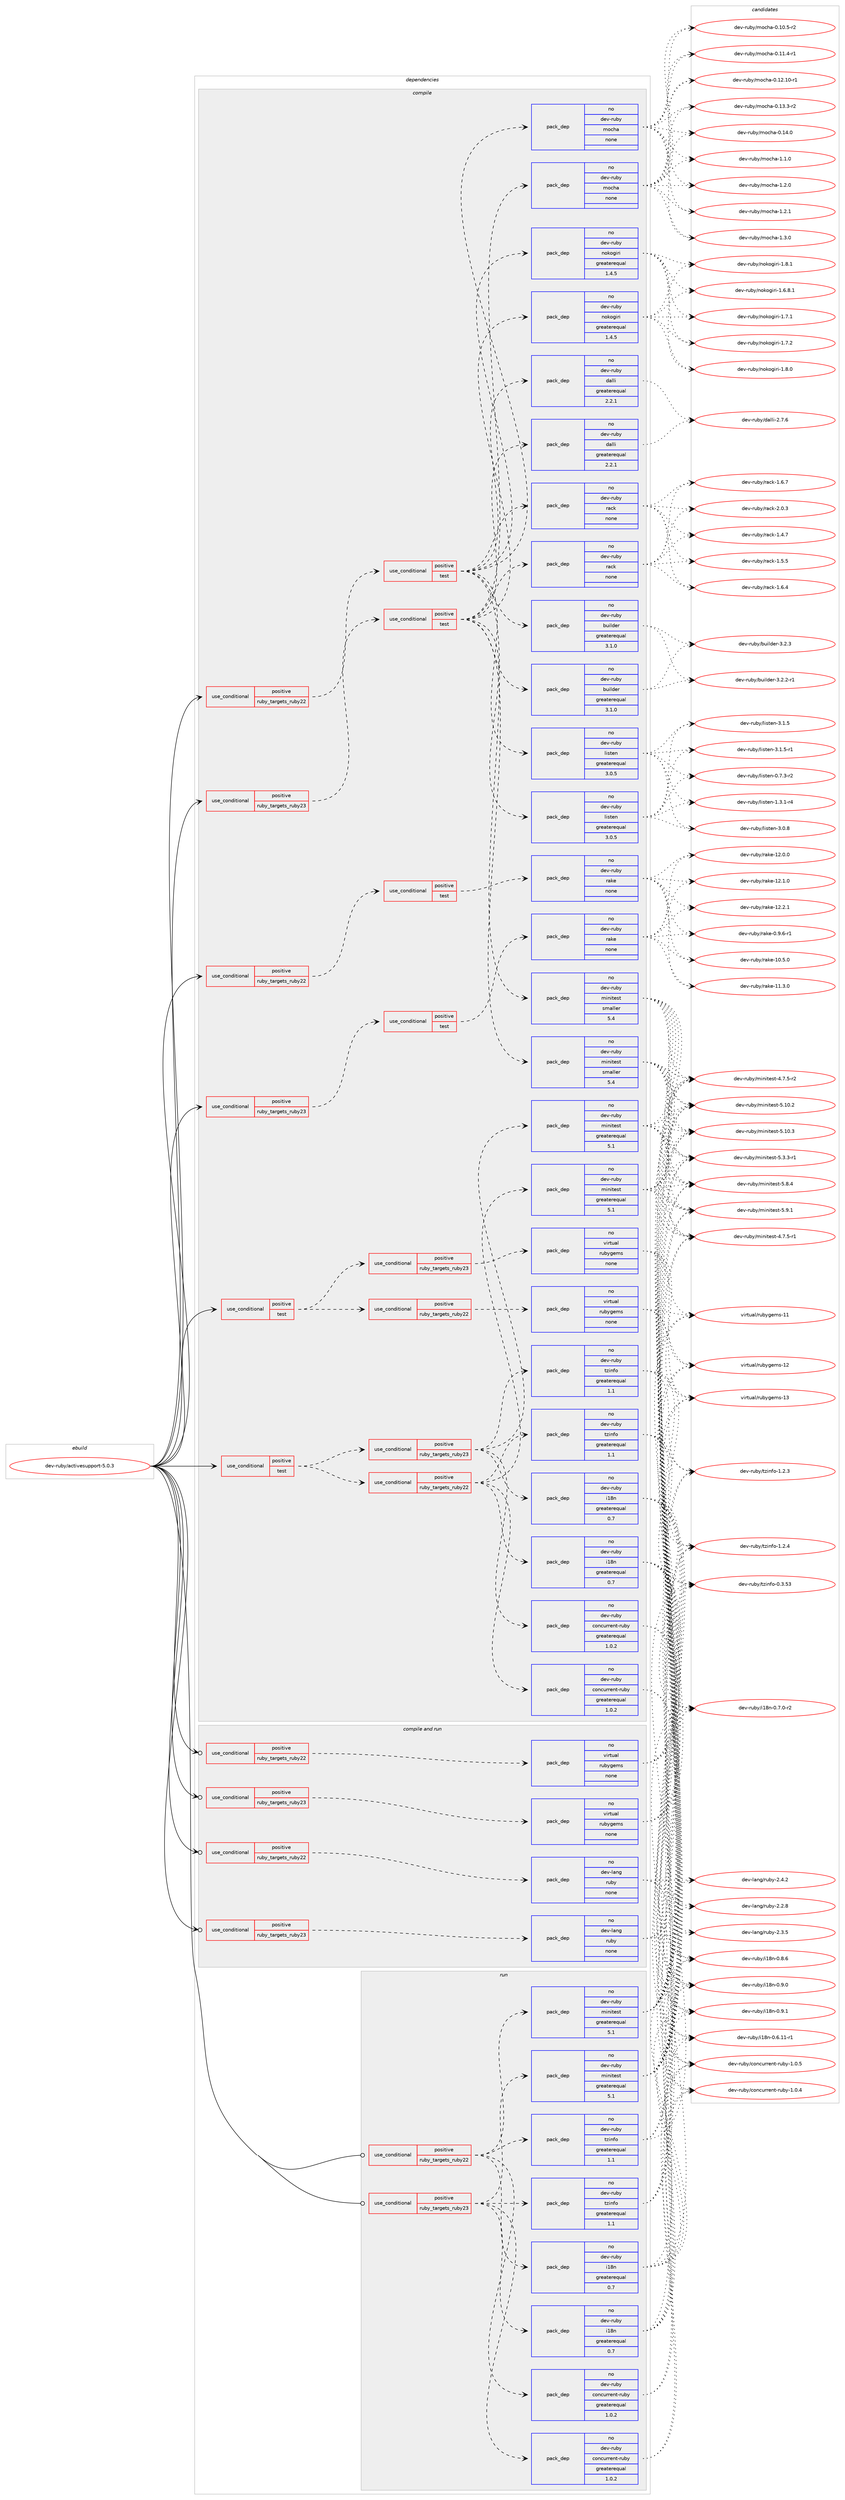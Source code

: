 digraph prolog {

# *************
# Graph options
# *************

newrank=true;
concentrate=true;
compound=true;
graph [rankdir=LR,fontname=Helvetica,fontsize=10,ranksep=1.5];#, ranksep=2.5, nodesep=0.2];
edge  [arrowhead=vee];
node  [fontname=Helvetica,fontsize=10];

# **********
# The ebuild
# **********

subgraph cluster_leftcol {
color=gray;
rank=same;
label=<<i>ebuild</i>>;
id [label="dev-ruby/activesupport-5.0.3", color=red, width=4, href="../dev-ruby/activesupport-5.0.3.svg"];
}

# ****************
# The dependencies
# ****************

subgraph cluster_midcol {
color=gray;
label=<<i>dependencies</i>>;
subgraph cluster_compile {
fillcolor="#eeeeee";
style=filled;
label=<<i>compile</i>>;
subgraph cond50658 {
dependency226145 [label=<<TABLE BORDER="0" CELLBORDER="1" CELLSPACING="0" CELLPADDING="4"><TR><TD ROWSPAN="3" CELLPADDING="10">use_conditional</TD></TR><TR><TD>positive</TD></TR><TR><TD>ruby_targets_ruby22</TD></TR></TABLE>>, shape=none, color=red];
subgraph cond50659 {
dependency226146 [label=<<TABLE BORDER="0" CELLBORDER="1" CELLSPACING="0" CELLPADDING="4"><TR><TD ROWSPAN="3" CELLPADDING="10">use_conditional</TD></TR><TR><TD>positive</TD></TR><TR><TD>test</TD></TR></TABLE>>, shape=none, color=red];
subgraph pack171429 {
dependency226147 [label=<<TABLE BORDER="0" CELLBORDER="1" CELLSPACING="0" CELLPADDING="4" WIDTH="220"><TR><TD ROWSPAN="6" CELLPADDING="30">pack_dep</TD></TR><TR><TD WIDTH="110">no</TD></TR><TR><TD>dev-ruby</TD></TR><TR><TD>dalli</TD></TR><TR><TD>greaterequal</TD></TR><TR><TD>2.2.1</TD></TR></TABLE>>, shape=none, color=blue];
}
dependency226146:e -> dependency226147:w [weight=20,style="dashed",arrowhead="vee"];
subgraph pack171430 {
dependency226148 [label=<<TABLE BORDER="0" CELLBORDER="1" CELLSPACING="0" CELLPADDING="4" WIDTH="220"><TR><TD ROWSPAN="6" CELLPADDING="30">pack_dep</TD></TR><TR><TD WIDTH="110">no</TD></TR><TR><TD>dev-ruby</TD></TR><TR><TD>nokogiri</TD></TR><TR><TD>greaterequal</TD></TR><TR><TD>1.4.5</TD></TR></TABLE>>, shape=none, color=blue];
}
dependency226146:e -> dependency226148:w [weight=20,style="dashed",arrowhead="vee"];
subgraph pack171431 {
dependency226149 [label=<<TABLE BORDER="0" CELLBORDER="1" CELLSPACING="0" CELLPADDING="4" WIDTH="220"><TR><TD ROWSPAN="6" CELLPADDING="30">pack_dep</TD></TR><TR><TD WIDTH="110">no</TD></TR><TR><TD>dev-ruby</TD></TR><TR><TD>builder</TD></TR><TR><TD>greaterequal</TD></TR><TR><TD>3.1.0</TD></TR></TABLE>>, shape=none, color=blue];
}
dependency226146:e -> dependency226149:w [weight=20,style="dashed",arrowhead="vee"];
subgraph pack171432 {
dependency226150 [label=<<TABLE BORDER="0" CELLBORDER="1" CELLSPACING="0" CELLPADDING="4" WIDTH="220"><TR><TD ROWSPAN="6" CELLPADDING="30">pack_dep</TD></TR><TR><TD WIDTH="110">no</TD></TR><TR><TD>dev-ruby</TD></TR><TR><TD>listen</TD></TR><TR><TD>greaterequal</TD></TR><TR><TD>3.0.5</TD></TR></TABLE>>, shape=none, color=blue];
}
dependency226146:e -> dependency226150:w [weight=20,style="dashed",arrowhead="vee"];
subgraph pack171433 {
dependency226151 [label=<<TABLE BORDER="0" CELLBORDER="1" CELLSPACING="0" CELLPADDING="4" WIDTH="220"><TR><TD ROWSPAN="6" CELLPADDING="30">pack_dep</TD></TR><TR><TD WIDTH="110">no</TD></TR><TR><TD>dev-ruby</TD></TR><TR><TD>rack</TD></TR><TR><TD>none</TD></TR><TR><TD></TD></TR></TABLE>>, shape=none, color=blue];
}
dependency226146:e -> dependency226151:w [weight=20,style="dashed",arrowhead="vee"];
subgraph pack171434 {
dependency226152 [label=<<TABLE BORDER="0" CELLBORDER="1" CELLSPACING="0" CELLPADDING="4" WIDTH="220"><TR><TD ROWSPAN="6" CELLPADDING="30">pack_dep</TD></TR><TR><TD WIDTH="110">no</TD></TR><TR><TD>dev-ruby</TD></TR><TR><TD>mocha</TD></TR><TR><TD>none</TD></TR><TR><TD></TD></TR></TABLE>>, shape=none, color=blue];
}
dependency226146:e -> dependency226152:w [weight=20,style="dashed",arrowhead="vee"];
subgraph pack171435 {
dependency226153 [label=<<TABLE BORDER="0" CELLBORDER="1" CELLSPACING="0" CELLPADDING="4" WIDTH="220"><TR><TD ROWSPAN="6" CELLPADDING="30">pack_dep</TD></TR><TR><TD WIDTH="110">no</TD></TR><TR><TD>dev-ruby</TD></TR><TR><TD>minitest</TD></TR><TR><TD>smaller</TD></TR><TR><TD>5.4</TD></TR></TABLE>>, shape=none, color=blue];
}
dependency226146:e -> dependency226153:w [weight=20,style="dashed",arrowhead="vee"];
}
dependency226145:e -> dependency226146:w [weight=20,style="dashed",arrowhead="vee"];
}
id:e -> dependency226145:w [weight=20,style="solid",arrowhead="vee"];
subgraph cond50660 {
dependency226154 [label=<<TABLE BORDER="0" CELLBORDER="1" CELLSPACING="0" CELLPADDING="4"><TR><TD ROWSPAN="3" CELLPADDING="10">use_conditional</TD></TR><TR><TD>positive</TD></TR><TR><TD>ruby_targets_ruby22</TD></TR></TABLE>>, shape=none, color=red];
subgraph cond50661 {
dependency226155 [label=<<TABLE BORDER="0" CELLBORDER="1" CELLSPACING="0" CELLPADDING="4"><TR><TD ROWSPAN="3" CELLPADDING="10">use_conditional</TD></TR><TR><TD>positive</TD></TR><TR><TD>test</TD></TR></TABLE>>, shape=none, color=red];
subgraph pack171436 {
dependency226156 [label=<<TABLE BORDER="0" CELLBORDER="1" CELLSPACING="0" CELLPADDING="4" WIDTH="220"><TR><TD ROWSPAN="6" CELLPADDING="30">pack_dep</TD></TR><TR><TD WIDTH="110">no</TD></TR><TR><TD>dev-ruby</TD></TR><TR><TD>rake</TD></TR><TR><TD>none</TD></TR><TR><TD></TD></TR></TABLE>>, shape=none, color=blue];
}
dependency226155:e -> dependency226156:w [weight=20,style="dashed",arrowhead="vee"];
}
dependency226154:e -> dependency226155:w [weight=20,style="dashed",arrowhead="vee"];
}
id:e -> dependency226154:w [weight=20,style="solid",arrowhead="vee"];
subgraph cond50662 {
dependency226157 [label=<<TABLE BORDER="0" CELLBORDER="1" CELLSPACING="0" CELLPADDING="4"><TR><TD ROWSPAN="3" CELLPADDING="10">use_conditional</TD></TR><TR><TD>positive</TD></TR><TR><TD>ruby_targets_ruby23</TD></TR></TABLE>>, shape=none, color=red];
subgraph cond50663 {
dependency226158 [label=<<TABLE BORDER="0" CELLBORDER="1" CELLSPACING="0" CELLPADDING="4"><TR><TD ROWSPAN="3" CELLPADDING="10">use_conditional</TD></TR><TR><TD>positive</TD></TR><TR><TD>test</TD></TR></TABLE>>, shape=none, color=red];
subgraph pack171437 {
dependency226159 [label=<<TABLE BORDER="0" CELLBORDER="1" CELLSPACING="0" CELLPADDING="4" WIDTH="220"><TR><TD ROWSPAN="6" CELLPADDING="30">pack_dep</TD></TR><TR><TD WIDTH="110">no</TD></TR><TR><TD>dev-ruby</TD></TR><TR><TD>dalli</TD></TR><TR><TD>greaterequal</TD></TR><TR><TD>2.2.1</TD></TR></TABLE>>, shape=none, color=blue];
}
dependency226158:e -> dependency226159:w [weight=20,style="dashed",arrowhead="vee"];
subgraph pack171438 {
dependency226160 [label=<<TABLE BORDER="0" CELLBORDER="1" CELLSPACING="0" CELLPADDING="4" WIDTH="220"><TR><TD ROWSPAN="6" CELLPADDING="30">pack_dep</TD></TR><TR><TD WIDTH="110">no</TD></TR><TR><TD>dev-ruby</TD></TR><TR><TD>nokogiri</TD></TR><TR><TD>greaterequal</TD></TR><TR><TD>1.4.5</TD></TR></TABLE>>, shape=none, color=blue];
}
dependency226158:e -> dependency226160:w [weight=20,style="dashed",arrowhead="vee"];
subgraph pack171439 {
dependency226161 [label=<<TABLE BORDER="0" CELLBORDER="1" CELLSPACING="0" CELLPADDING="4" WIDTH="220"><TR><TD ROWSPAN="6" CELLPADDING="30">pack_dep</TD></TR><TR><TD WIDTH="110">no</TD></TR><TR><TD>dev-ruby</TD></TR><TR><TD>builder</TD></TR><TR><TD>greaterequal</TD></TR><TR><TD>3.1.0</TD></TR></TABLE>>, shape=none, color=blue];
}
dependency226158:e -> dependency226161:w [weight=20,style="dashed",arrowhead="vee"];
subgraph pack171440 {
dependency226162 [label=<<TABLE BORDER="0" CELLBORDER="1" CELLSPACING="0" CELLPADDING="4" WIDTH="220"><TR><TD ROWSPAN="6" CELLPADDING="30">pack_dep</TD></TR><TR><TD WIDTH="110">no</TD></TR><TR><TD>dev-ruby</TD></TR><TR><TD>listen</TD></TR><TR><TD>greaterequal</TD></TR><TR><TD>3.0.5</TD></TR></TABLE>>, shape=none, color=blue];
}
dependency226158:e -> dependency226162:w [weight=20,style="dashed",arrowhead="vee"];
subgraph pack171441 {
dependency226163 [label=<<TABLE BORDER="0" CELLBORDER="1" CELLSPACING="0" CELLPADDING="4" WIDTH="220"><TR><TD ROWSPAN="6" CELLPADDING="30">pack_dep</TD></TR><TR><TD WIDTH="110">no</TD></TR><TR><TD>dev-ruby</TD></TR><TR><TD>rack</TD></TR><TR><TD>none</TD></TR><TR><TD></TD></TR></TABLE>>, shape=none, color=blue];
}
dependency226158:e -> dependency226163:w [weight=20,style="dashed",arrowhead="vee"];
subgraph pack171442 {
dependency226164 [label=<<TABLE BORDER="0" CELLBORDER="1" CELLSPACING="0" CELLPADDING="4" WIDTH="220"><TR><TD ROWSPAN="6" CELLPADDING="30">pack_dep</TD></TR><TR><TD WIDTH="110">no</TD></TR><TR><TD>dev-ruby</TD></TR><TR><TD>mocha</TD></TR><TR><TD>none</TD></TR><TR><TD></TD></TR></TABLE>>, shape=none, color=blue];
}
dependency226158:e -> dependency226164:w [weight=20,style="dashed",arrowhead="vee"];
subgraph pack171443 {
dependency226165 [label=<<TABLE BORDER="0" CELLBORDER="1" CELLSPACING="0" CELLPADDING="4" WIDTH="220"><TR><TD ROWSPAN="6" CELLPADDING="30">pack_dep</TD></TR><TR><TD WIDTH="110">no</TD></TR><TR><TD>dev-ruby</TD></TR><TR><TD>minitest</TD></TR><TR><TD>smaller</TD></TR><TR><TD>5.4</TD></TR></TABLE>>, shape=none, color=blue];
}
dependency226158:e -> dependency226165:w [weight=20,style="dashed",arrowhead="vee"];
}
dependency226157:e -> dependency226158:w [weight=20,style="dashed",arrowhead="vee"];
}
id:e -> dependency226157:w [weight=20,style="solid",arrowhead="vee"];
subgraph cond50664 {
dependency226166 [label=<<TABLE BORDER="0" CELLBORDER="1" CELLSPACING="0" CELLPADDING="4"><TR><TD ROWSPAN="3" CELLPADDING="10">use_conditional</TD></TR><TR><TD>positive</TD></TR><TR><TD>ruby_targets_ruby23</TD></TR></TABLE>>, shape=none, color=red];
subgraph cond50665 {
dependency226167 [label=<<TABLE BORDER="0" CELLBORDER="1" CELLSPACING="0" CELLPADDING="4"><TR><TD ROWSPAN="3" CELLPADDING="10">use_conditional</TD></TR><TR><TD>positive</TD></TR><TR><TD>test</TD></TR></TABLE>>, shape=none, color=red];
subgraph pack171444 {
dependency226168 [label=<<TABLE BORDER="0" CELLBORDER="1" CELLSPACING="0" CELLPADDING="4" WIDTH="220"><TR><TD ROWSPAN="6" CELLPADDING="30">pack_dep</TD></TR><TR><TD WIDTH="110">no</TD></TR><TR><TD>dev-ruby</TD></TR><TR><TD>rake</TD></TR><TR><TD>none</TD></TR><TR><TD></TD></TR></TABLE>>, shape=none, color=blue];
}
dependency226167:e -> dependency226168:w [weight=20,style="dashed",arrowhead="vee"];
}
dependency226166:e -> dependency226167:w [weight=20,style="dashed",arrowhead="vee"];
}
id:e -> dependency226166:w [weight=20,style="solid",arrowhead="vee"];
subgraph cond50666 {
dependency226169 [label=<<TABLE BORDER="0" CELLBORDER="1" CELLSPACING="0" CELLPADDING="4"><TR><TD ROWSPAN="3" CELLPADDING="10">use_conditional</TD></TR><TR><TD>positive</TD></TR><TR><TD>test</TD></TR></TABLE>>, shape=none, color=red];
subgraph cond50667 {
dependency226170 [label=<<TABLE BORDER="0" CELLBORDER="1" CELLSPACING="0" CELLPADDING="4"><TR><TD ROWSPAN="3" CELLPADDING="10">use_conditional</TD></TR><TR><TD>positive</TD></TR><TR><TD>ruby_targets_ruby22</TD></TR></TABLE>>, shape=none, color=red];
subgraph pack171445 {
dependency226171 [label=<<TABLE BORDER="0" CELLBORDER="1" CELLSPACING="0" CELLPADDING="4" WIDTH="220"><TR><TD ROWSPAN="6" CELLPADDING="30">pack_dep</TD></TR><TR><TD WIDTH="110">no</TD></TR><TR><TD>dev-ruby</TD></TR><TR><TD>concurrent-ruby</TD></TR><TR><TD>greaterequal</TD></TR><TR><TD>1.0.2</TD></TR></TABLE>>, shape=none, color=blue];
}
dependency226170:e -> dependency226171:w [weight=20,style="dashed",arrowhead="vee"];
subgraph pack171446 {
dependency226172 [label=<<TABLE BORDER="0" CELLBORDER="1" CELLSPACING="0" CELLPADDING="4" WIDTH="220"><TR><TD ROWSPAN="6" CELLPADDING="30">pack_dep</TD></TR><TR><TD WIDTH="110">no</TD></TR><TR><TD>dev-ruby</TD></TR><TR><TD>i18n</TD></TR><TR><TD>greaterequal</TD></TR><TR><TD>0.7</TD></TR></TABLE>>, shape=none, color=blue];
}
dependency226170:e -> dependency226172:w [weight=20,style="dashed",arrowhead="vee"];
subgraph pack171447 {
dependency226173 [label=<<TABLE BORDER="0" CELLBORDER="1" CELLSPACING="0" CELLPADDING="4" WIDTH="220"><TR><TD ROWSPAN="6" CELLPADDING="30">pack_dep</TD></TR><TR><TD WIDTH="110">no</TD></TR><TR><TD>dev-ruby</TD></TR><TR><TD>tzinfo</TD></TR><TR><TD>greaterequal</TD></TR><TR><TD>1.1</TD></TR></TABLE>>, shape=none, color=blue];
}
dependency226170:e -> dependency226173:w [weight=20,style="dashed",arrowhead="vee"];
subgraph pack171448 {
dependency226174 [label=<<TABLE BORDER="0" CELLBORDER="1" CELLSPACING="0" CELLPADDING="4" WIDTH="220"><TR><TD ROWSPAN="6" CELLPADDING="30">pack_dep</TD></TR><TR><TD WIDTH="110">no</TD></TR><TR><TD>dev-ruby</TD></TR><TR><TD>minitest</TD></TR><TR><TD>greaterequal</TD></TR><TR><TD>5.1</TD></TR></TABLE>>, shape=none, color=blue];
}
dependency226170:e -> dependency226174:w [weight=20,style="dashed",arrowhead="vee"];
}
dependency226169:e -> dependency226170:w [weight=20,style="dashed",arrowhead="vee"];
subgraph cond50668 {
dependency226175 [label=<<TABLE BORDER="0" CELLBORDER="1" CELLSPACING="0" CELLPADDING="4"><TR><TD ROWSPAN="3" CELLPADDING="10">use_conditional</TD></TR><TR><TD>positive</TD></TR><TR><TD>ruby_targets_ruby23</TD></TR></TABLE>>, shape=none, color=red];
subgraph pack171449 {
dependency226176 [label=<<TABLE BORDER="0" CELLBORDER="1" CELLSPACING="0" CELLPADDING="4" WIDTH="220"><TR><TD ROWSPAN="6" CELLPADDING="30">pack_dep</TD></TR><TR><TD WIDTH="110">no</TD></TR><TR><TD>dev-ruby</TD></TR><TR><TD>concurrent-ruby</TD></TR><TR><TD>greaterequal</TD></TR><TR><TD>1.0.2</TD></TR></TABLE>>, shape=none, color=blue];
}
dependency226175:e -> dependency226176:w [weight=20,style="dashed",arrowhead="vee"];
subgraph pack171450 {
dependency226177 [label=<<TABLE BORDER="0" CELLBORDER="1" CELLSPACING="0" CELLPADDING="4" WIDTH="220"><TR><TD ROWSPAN="6" CELLPADDING="30">pack_dep</TD></TR><TR><TD WIDTH="110">no</TD></TR><TR><TD>dev-ruby</TD></TR><TR><TD>i18n</TD></TR><TR><TD>greaterequal</TD></TR><TR><TD>0.7</TD></TR></TABLE>>, shape=none, color=blue];
}
dependency226175:e -> dependency226177:w [weight=20,style="dashed",arrowhead="vee"];
subgraph pack171451 {
dependency226178 [label=<<TABLE BORDER="0" CELLBORDER="1" CELLSPACING="0" CELLPADDING="4" WIDTH="220"><TR><TD ROWSPAN="6" CELLPADDING="30">pack_dep</TD></TR><TR><TD WIDTH="110">no</TD></TR><TR><TD>dev-ruby</TD></TR><TR><TD>tzinfo</TD></TR><TR><TD>greaterequal</TD></TR><TR><TD>1.1</TD></TR></TABLE>>, shape=none, color=blue];
}
dependency226175:e -> dependency226178:w [weight=20,style="dashed",arrowhead="vee"];
subgraph pack171452 {
dependency226179 [label=<<TABLE BORDER="0" CELLBORDER="1" CELLSPACING="0" CELLPADDING="4" WIDTH="220"><TR><TD ROWSPAN="6" CELLPADDING="30">pack_dep</TD></TR><TR><TD WIDTH="110">no</TD></TR><TR><TD>dev-ruby</TD></TR><TR><TD>minitest</TD></TR><TR><TD>greaterequal</TD></TR><TR><TD>5.1</TD></TR></TABLE>>, shape=none, color=blue];
}
dependency226175:e -> dependency226179:w [weight=20,style="dashed",arrowhead="vee"];
}
dependency226169:e -> dependency226175:w [weight=20,style="dashed",arrowhead="vee"];
}
id:e -> dependency226169:w [weight=20,style="solid",arrowhead="vee"];
subgraph cond50669 {
dependency226180 [label=<<TABLE BORDER="0" CELLBORDER="1" CELLSPACING="0" CELLPADDING="4"><TR><TD ROWSPAN="3" CELLPADDING="10">use_conditional</TD></TR><TR><TD>positive</TD></TR><TR><TD>test</TD></TR></TABLE>>, shape=none, color=red];
subgraph cond50670 {
dependency226181 [label=<<TABLE BORDER="0" CELLBORDER="1" CELLSPACING="0" CELLPADDING="4"><TR><TD ROWSPAN="3" CELLPADDING="10">use_conditional</TD></TR><TR><TD>positive</TD></TR><TR><TD>ruby_targets_ruby22</TD></TR></TABLE>>, shape=none, color=red];
subgraph pack171453 {
dependency226182 [label=<<TABLE BORDER="0" CELLBORDER="1" CELLSPACING="0" CELLPADDING="4" WIDTH="220"><TR><TD ROWSPAN="6" CELLPADDING="30">pack_dep</TD></TR><TR><TD WIDTH="110">no</TD></TR><TR><TD>virtual</TD></TR><TR><TD>rubygems</TD></TR><TR><TD>none</TD></TR><TR><TD></TD></TR></TABLE>>, shape=none, color=blue];
}
dependency226181:e -> dependency226182:w [weight=20,style="dashed",arrowhead="vee"];
}
dependency226180:e -> dependency226181:w [weight=20,style="dashed",arrowhead="vee"];
subgraph cond50671 {
dependency226183 [label=<<TABLE BORDER="0" CELLBORDER="1" CELLSPACING="0" CELLPADDING="4"><TR><TD ROWSPAN="3" CELLPADDING="10">use_conditional</TD></TR><TR><TD>positive</TD></TR><TR><TD>ruby_targets_ruby23</TD></TR></TABLE>>, shape=none, color=red];
subgraph pack171454 {
dependency226184 [label=<<TABLE BORDER="0" CELLBORDER="1" CELLSPACING="0" CELLPADDING="4" WIDTH="220"><TR><TD ROWSPAN="6" CELLPADDING="30">pack_dep</TD></TR><TR><TD WIDTH="110">no</TD></TR><TR><TD>virtual</TD></TR><TR><TD>rubygems</TD></TR><TR><TD>none</TD></TR><TR><TD></TD></TR></TABLE>>, shape=none, color=blue];
}
dependency226183:e -> dependency226184:w [weight=20,style="dashed",arrowhead="vee"];
}
dependency226180:e -> dependency226183:w [weight=20,style="dashed",arrowhead="vee"];
}
id:e -> dependency226180:w [weight=20,style="solid",arrowhead="vee"];
}
subgraph cluster_compileandrun {
fillcolor="#eeeeee";
style=filled;
label=<<i>compile and run</i>>;
subgraph cond50672 {
dependency226185 [label=<<TABLE BORDER="0" CELLBORDER="1" CELLSPACING="0" CELLPADDING="4"><TR><TD ROWSPAN="3" CELLPADDING="10">use_conditional</TD></TR><TR><TD>positive</TD></TR><TR><TD>ruby_targets_ruby22</TD></TR></TABLE>>, shape=none, color=red];
subgraph pack171455 {
dependency226186 [label=<<TABLE BORDER="0" CELLBORDER="1" CELLSPACING="0" CELLPADDING="4" WIDTH="220"><TR><TD ROWSPAN="6" CELLPADDING="30">pack_dep</TD></TR><TR><TD WIDTH="110">no</TD></TR><TR><TD>dev-lang</TD></TR><TR><TD>ruby</TD></TR><TR><TD>none</TD></TR><TR><TD></TD></TR></TABLE>>, shape=none, color=blue];
}
dependency226185:e -> dependency226186:w [weight=20,style="dashed",arrowhead="vee"];
}
id:e -> dependency226185:w [weight=20,style="solid",arrowhead="odotvee"];
subgraph cond50673 {
dependency226187 [label=<<TABLE BORDER="0" CELLBORDER="1" CELLSPACING="0" CELLPADDING="4"><TR><TD ROWSPAN="3" CELLPADDING="10">use_conditional</TD></TR><TR><TD>positive</TD></TR><TR><TD>ruby_targets_ruby22</TD></TR></TABLE>>, shape=none, color=red];
subgraph pack171456 {
dependency226188 [label=<<TABLE BORDER="0" CELLBORDER="1" CELLSPACING="0" CELLPADDING="4" WIDTH="220"><TR><TD ROWSPAN="6" CELLPADDING="30">pack_dep</TD></TR><TR><TD WIDTH="110">no</TD></TR><TR><TD>virtual</TD></TR><TR><TD>rubygems</TD></TR><TR><TD>none</TD></TR><TR><TD></TD></TR></TABLE>>, shape=none, color=blue];
}
dependency226187:e -> dependency226188:w [weight=20,style="dashed",arrowhead="vee"];
}
id:e -> dependency226187:w [weight=20,style="solid",arrowhead="odotvee"];
subgraph cond50674 {
dependency226189 [label=<<TABLE BORDER="0" CELLBORDER="1" CELLSPACING="0" CELLPADDING="4"><TR><TD ROWSPAN="3" CELLPADDING="10">use_conditional</TD></TR><TR><TD>positive</TD></TR><TR><TD>ruby_targets_ruby23</TD></TR></TABLE>>, shape=none, color=red];
subgraph pack171457 {
dependency226190 [label=<<TABLE BORDER="0" CELLBORDER="1" CELLSPACING="0" CELLPADDING="4" WIDTH="220"><TR><TD ROWSPAN="6" CELLPADDING="30">pack_dep</TD></TR><TR><TD WIDTH="110">no</TD></TR><TR><TD>dev-lang</TD></TR><TR><TD>ruby</TD></TR><TR><TD>none</TD></TR><TR><TD></TD></TR></TABLE>>, shape=none, color=blue];
}
dependency226189:e -> dependency226190:w [weight=20,style="dashed",arrowhead="vee"];
}
id:e -> dependency226189:w [weight=20,style="solid",arrowhead="odotvee"];
subgraph cond50675 {
dependency226191 [label=<<TABLE BORDER="0" CELLBORDER="1" CELLSPACING="0" CELLPADDING="4"><TR><TD ROWSPAN="3" CELLPADDING="10">use_conditional</TD></TR><TR><TD>positive</TD></TR><TR><TD>ruby_targets_ruby23</TD></TR></TABLE>>, shape=none, color=red];
subgraph pack171458 {
dependency226192 [label=<<TABLE BORDER="0" CELLBORDER="1" CELLSPACING="0" CELLPADDING="4" WIDTH="220"><TR><TD ROWSPAN="6" CELLPADDING="30">pack_dep</TD></TR><TR><TD WIDTH="110">no</TD></TR><TR><TD>virtual</TD></TR><TR><TD>rubygems</TD></TR><TR><TD>none</TD></TR><TR><TD></TD></TR></TABLE>>, shape=none, color=blue];
}
dependency226191:e -> dependency226192:w [weight=20,style="dashed",arrowhead="vee"];
}
id:e -> dependency226191:w [weight=20,style="solid",arrowhead="odotvee"];
}
subgraph cluster_run {
fillcolor="#eeeeee";
style=filled;
label=<<i>run</i>>;
subgraph cond50676 {
dependency226193 [label=<<TABLE BORDER="0" CELLBORDER="1" CELLSPACING="0" CELLPADDING="4"><TR><TD ROWSPAN="3" CELLPADDING="10">use_conditional</TD></TR><TR><TD>positive</TD></TR><TR><TD>ruby_targets_ruby22</TD></TR></TABLE>>, shape=none, color=red];
subgraph pack171459 {
dependency226194 [label=<<TABLE BORDER="0" CELLBORDER="1" CELLSPACING="0" CELLPADDING="4" WIDTH="220"><TR><TD ROWSPAN="6" CELLPADDING="30">pack_dep</TD></TR><TR><TD WIDTH="110">no</TD></TR><TR><TD>dev-ruby</TD></TR><TR><TD>concurrent-ruby</TD></TR><TR><TD>greaterequal</TD></TR><TR><TD>1.0.2</TD></TR></TABLE>>, shape=none, color=blue];
}
dependency226193:e -> dependency226194:w [weight=20,style="dashed",arrowhead="vee"];
subgraph pack171460 {
dependency226195 [label=<<TABLE BORDER="0" CELLBORDER="1" CELLSPACING="0" CELLPADDING="4" WIDTH="220"><TR><TD ROWSPAN="6" CELLPADDING="30">pack_dep</TD></TR><TR><TD WIDTH="110">no</TD></TR><TR><TD>dev-ruby</TD></TR><TR><TD>i18n</TD></TR><TR><TD>greaterequal</TD></TR><TR><TD>0.7</TD></TR></TABLE>>, shape=none, color=blue];
}
dependency226193:e -> dependency226195:w [weight=20,style="dashed",arrowhead="vee"];
subgraph pack171461 {
dependency226196 [label=<<TABLE BORDER="0" CELLBORDER="1" CELLSPACING="0" CELLPADDING="4" WIDTH="220"><TR><TD ROWSPAN="6" CELLPADDING="30">pack_dep</TD></TR><TR><TD WIDTH="110">no</TD></TR><TR><TD>dev-ruby</TD></TR><TR><TD>tzinfo</TD></TR><TR><TD>greaterequal</TD></TR><TR><TD>1.1</TD></TR></TABLE>>, shape=none, color=blue];
}
dependency226193:e -> dependency226196:w [weight=20,style="dashed",arrowhead="vee"];
subgraph pack171462 {
dependency226197 [label=<<TABLE BORDER="0" CELLBORDER="1" CELLSPACING="0" CELLPADDING="4" WIDTH="220"><TR><TD ROWSPAN="6" CELLPADDING="30">pack_dep</TD></TR><TR><TD WIDTH="110">no</TD></TR><TR><TD>dev-ruby</TD></TR><TR><TD>minitest</TD></TR><TR><TD>greaterequal</TD></TR><TR><TD>5.1</TD></TR></TABLE>>, shape=none, color=blue];
}
dependency226193:e -> dependency226197:w [weight=20,style="dashed",arrowhead="vee"];
}
id:e -> dependency226193:w [weight=20,style="solid",arrowhead="odot"];
subgraph cond50677 {
dependency226198 [label=<<TABLE BORDER="0" CELLBORDER="1" CELLSPACING="0" CELLPADDING="4"><TR><TD ROWSPAN="3" CELLPADDING="10">use_conditional</TD></TR><TR><TD>positive</TD></TR><TR><TD>ruby_targets_ruby23</TD></TR></TABLE>>, shape=none, color=red];
subgraph pack171463 {
dependency226199 [label=<<TABLE BORDER="0" CELLBORDER="1" CELLSPACING="0" CELLPADDING="4" WIDTH="220"><TR><TD ROWSPAN="6" CELLPADDING="30">pack_dep</TD></TR><TR><TD WIDTH="110">no</TD></TR><TR><TD>dev-ruby</TD></TR><TR><TD>concurrent-ruby</TD></TR><TR><TD>greaterequal</TD></TR><TR><TD>1.0.2</TD></TR></TABLE>>, shape=none, color=blue];
}
dependency226198:e -> dependency226199:w [weight=20,style="dashed",arrowhead="vee"];
subgraph pack171464 {
dependency226200 [label=<<TABLE BORDER="0" CELLBORDER="1" CELLSPACING="0" CELLPADDING="4" WIDTH="220"><TR><TD ROWSPAN="6" CELLPADDING="30">pack_dep</TD></TR><TR><TD WIDTH="110">no</TD></TR><TR><TD>dev-ruby</TD></TR><TR><TD>i18n</TD></TR><TR><TD>greaterequal</TD></TR><TR><TD>0.7</TD></TR></TABLE>>, shape=none, color=blue];
}
dependency226198:e -> dependency226200:w [weight=20,style="dashed",arrowhead="vee"];
subgraph pack171465 {
dependency226201 [label=<<TABLE BORDER="0" CELLBORDER="1" CELLSPACING="0" CELLPADDING="4" WIDTH="220"><TR><TD ROWSPAN="6" CELLPADDING="30">pack_dep</TD></TR><TR><TD WIDTH="110">no</TD></TR><TR><TD>dev-ruby</TD></TR><TR><TD>tzinfo</TD></TR><TR><TD>greaterequal</TD></TR><TR><TD>1.1</TD></TR></TABLE>>, shape=none, color=blue];
}
dependency226198:e -> dependency226201:w [weight=20,style="dashed",arrowhead="vee"];
subgraph pack171466 {
dependency226202 [label=<<TABLE BORDER="0" CELLBORDER="1" CELLSPACING="0" CELLPADDING="4" WIDTH="220"><TR><TD ROWSPAN="6" CELLPADDING="30">pack_dep</TD></TR><TR><TD WIDTH="110">no</TD></TR><TR><TD>dev-ruby</TD></TR><TR><TD>minitest</TD></TR><TR><TD>greaterequal</TD></TR><TR><TD>5.1</TD></TR></TABLE>>, shape=none, color=blue];
}
dependency226198:e -> dependency226202:w [weight=20,style="dashed",arrowhead="vee"];
}
id:e -> dependency226198:w [weight=20,style="solid",arrowhead="odot"];
}
}

# **************
# The candidates
# **************

subgraph cluster_choices {
rank=same;
color=gray;
label=<<i>candidates</i>>;

subgraph choice171429 {
color=black;
nodesep=1;
choice10010111845114117981214710097108108105455046554654 [label="dev-ruby/dalli-2.7.6", color=red, width=4,href="../dev-ruby/dalli-2.7.6.svg"];
dependency226147:e -> choice10010111845114117981214710097108108105455046554654:w [style=dotted,weight="100"];
}
subgraph choice171430 {
color=black;
nodesep=1;
choice1001011184511411798121471101111071111031051141054549465446564649 [label="dev-ruby/nokogiri-1.6.8.1", color=red, width=4,href="../dev-ruby/nokogiri-1.6.8.1.svg"];
choice100101118451141179812147110111107111103105114105454946554649 [label="dev-ruby/nokogiri-1.7.1", color=red, width=4,href="../dev-ruby/nokogiri-1.7.1.svg"];
choice100101118451141179812147110111107111103105114105454946554650 [label="dev-ruby/nokogiri-1.7.2", color=red, width=4,href="../dev-ruby/nokogiri-1.7.2.svg"];
choice100101118451141179812147110111107111103105114105454946564648 [label="dev-ruby/nokogiri-1.8.0", color=red, width=4,href="../dev-ruby/nokogiri-1.8.0.svg"];
choice100101118451141179812147110111107111103105114105454946564649 [label="dev-ruby/nokogiri-1.8.1", color=red, width=4,href="../dev-ruby/nokogiri-1.8.1.svg"];
dependency226148:e -> choice1001011184511411798121471101111071111031051141054549465446564649:w [style=dotted,weight="100"];
dependency226148:e -> choice100101118451141179812147110111107111103105114105454946554649:w [style=dotted,weight="100"];
dependency226148:e -> choice100101118451141179812147110111107111103105114105454946554650:w [style=dotted,weight="100"];
dependency226148:e -> choice100101118451141179812147110111107111103105114105454946564648:w [style=dotted,weight="100"];
dependency226148:e -> choice100101118451141179812147110111107111103105114105454946564649:w [style=dotted,weight="100"];
}
subgraph choice171431 {
color=black;
nodesep=1;
choice100101118451141179812147981171051081001011144551465046504511449 [label="dev-ruby/builder-3.2.2-r1", color=red, width=4,href="../dev-ruby/builder-3.2.2-r1.svg"];
choice10010111845114117981214798117105108100101114455146504651 [label="dev-ruby/builder-3.2.3", color=red, width=4,href="../dev-ruby/builder-3.2.3.svg"];
dependency226149:e -> choice100101118451141179812147981171051081001011144551465046504511449:w [style=dotted,weight="100"];
dependency226149:e -> choice10010111845114117981214798117105108100101114455146504651:w [style=dotted,weight="100"];
}
subgraph choice171432 {
color=black;
nodesep=1;
choice1001011184511411798121471081051151161011104548465546514511450 [label="dev-ruby/listen-0.7.3-r2", color=red, width=4,href="../dev-ruby/listen-0.7.3-r2.svg"];
choice1001011184511411798121471081051151161011104549465146494511452 [label="dev-ruby/listen-1.3.1-r4", color=red, width=4,href="../dev-ruby/listen-1.3.1-r4.svg"];
choice100101118451141179812147108105115116101110455146484656 [label="dev-ruby/listen-3.0.8", color=red, width=4,href="../dev-ruby/listen-3.0.8.svg"];
choice100101118451141179812147108105115116101110455146494653 [label="dev-ruby/listen-3.1.5", color=red, width=4,href="../dev-ruby/listen-3.1.5.svg"];
choice1001011184511411798121471081051151161011104551464946534511449 [label="dev-ruby/listen-3.1.5-r1", color=red, width=4,href="../dev-ruby/listen-3.1.5-r1.svg"];
dependency226150:e -> choice1001011184511411798121471081051151161011104548465546514511450:w [style=dotted,weight="100"];
dependency226150:e -> choice1001011184511411798121471081051151161011104549465146494511452:w [style=dotted,weight="100"];
dependency226150:e -> choice100101118451141179812147108105115116101110455146484656:w [style=dotted,weight="100"];
dependency226150:e -> choice100101118451141179812147108105115116101110455146494653:w [style=dotted,weight="100"];
dependency226150:e -> choice1001011184511411798121471081051151161011104551464946534511449:w [style=dotted,weight="100"];
}
subgraph choice171433 {
color=black;
nodesep=1;
choice1001011184511411798121471149799107454946524655 [label="dev-ruby/rack-1.4.7", color=red, width=4,href="../dev-ruby/rack-1.4.7.svg"];
choice1001011184511411798121471149799107454946534653 [label="dev-ruby/rack-1.5.5", color=red, width=4,href="../dev-ruby/rack-1.5.5.svg"];
choice1001011184511411798121471149799107454946544652 [label="dev-ruby/rack-1.6.4", color=red, width=4,href="../dev-ruby/rack-1.6.4.svg"];
choice1001011184511411798121471149799107454946544655 [label="dev-ruby/rack-1.6.7", color=red, width=4,href="../dev-ruby/rack-1.6.7.svg"];
choice1001011184511411798121471149799107455046484651 [label="dev-ruby/rack-2.0.3", color=red, width=4,href="../dev-ruby/rack-2.0.3.svg"];
dependency226151:e -> choice1001011184511411798121471149799107454946524655:w [style=dotted,weight="100"];
dependency226151:e -> choice1001011184511411798121471149799107454946534653:w [style=dotted,weight="100"];
dependency226151:e -> choice1001011184511411798121471149799107454946544652:w [style=dotted,weight="100"];
dependency226151:e -> choice1001011184511411798121471149799107454946544655:w [style=dotted,weight="100"];
dependency226151:e -> choice1001011184511411798121471149799107455046484651:w [style=dotted,weight="100"];
}
subgraph choice171434 {
color=black;
nodesep=1;
choice1001011184511411798121471091119910497454846494846534511450 [label="dev-ruby/mocha-0.10.5-r2", color=red, width=4,href="../dev-ruby/mocha-0.10.5-r2.svg"];
choice1001011184511411798121471091119910497454846494946524511449 [label="dev-ruby/mocha-0.11.4-r1", color=red, width=4,href="../dev-ruby/mocha-0.11.4-r1.svg"];
choice100101118451141179812147109111991049745484649504649484511449 [label="dev-ruby/mocha-0.12.10-r1", color=red, width=4,href="../dev-ruby/mocha-0.12.10-r1.svg"];
choice1001011184511411798121471091119910497454846495146514511450 [label="dev-ruby/mocha-0.13.3-r2", color=red, width=4,href="../dev-ruby/mocha-0.13.3-r2.svg"];
choice100101118451141179812147109111991049745484649524648 [label="dev-ruby/mocha-0.14.0", color=red, width=4,href="../dev-ruby/mocha-0.14.0.svg"];
choice1001011184511411798121471091119910497454946494648 [label="dev-ruby/mocha-1.1.0", color=red, width=4,href="../dev-ruby/mocha-1.1.0.svg"];
choice1001011184511411798121471091119910497454946504648 [label="dev-ruby/mocha-1.2.0", color=red, width=4,href="../dev-ruby/mocha-1.2.0.svg"];
choice1001011184511411798121471091119910497454946504649 [label="dev-ruby/mocha-1.2.1", color=red, width=4,href="../dev-ruby/mocha-1.2.1.svg"];
choice1001011184511411798121471091119910497454946514648 [label="dev-ruby/mocha-1.3.0", color=red, width=4,href="../dev-ruby/mocha-1.3.0.svg"];
dependency226152:e -> choice1001011184511411798121471091119910497454846494846534511450:w [style=dotted,weight="100"];
dependency226152:e -> choice1001011184511411798121471091119910497454846494946524511449:w [style=dotted,weight="100"];
dependency226152:e -> choice100101118451141179812147109111991049745484649504649484511449:w [style=dotted,weight="100"];
dependency226152:e -> choice1001011184511411798121471091119910497454846495146514511450:w [style=dotted,weight="100"];
dependency226152:e -> choice100101118451141179812147109111991049745484649524648:w [style=dotted,weight="100"];
dependency226152:e -> choice1001011184511411798121471091119910497454946494648:w [style=dotted,weight="100"];
dependency226152:e -> choice1001011184511411798121471091119910497454946504648:w [style=dotted,weight="100"];
dependency226152:e -> choice1001011184511411798121471091119910497454946504649:w [style=dotted,weight="100"];
dependency226152:e -> choice1001011184511411798121471091119910497454946514648:w [style=dotted,weight="100"];
}
subgraph choice171435 {
color=black;
nodesep=1;
choice1001011184511411798121471091051101051161011151164552465546534511449 [label="dev-ruby/minitest-4.7.5-r1", color=red, width=4,href="../dev-ruby/minitest-4.7.5-r1.svg"];
choice1001011184511411798121471091051101051161011151164552465546534511450 [label="dev-ruby/minitest-4.7.5-r2", color=red, width=4,href="../dev-ruby/minitest-4.7.5-r2.svg"];
choice10010111845114117981214710910511010511610111511645534649484650 [label="dev-ruby/minitest-5.10.2", color=red, width=4,href="../dev-ruby/minitest-5.10.2.svg"];
choice10010111845114117981214710910511010511610111511645534649484651 [label="dev-ruby/minitest-5.10.3", color=red, width=4,href="../dev-ruby/minitest-5.10.3.svg"];
choice1001011184511411798121471091051101051161011151164553465146514511449 [label="dev-ruby/minitest-5.3.3-r1", color=red, width=4,href="../dev-ruby/minitest-5.3.3-r1.svg"];
choice100101118451141179812147109105110105116101115116455346564652 [label="dev-ruby/minitest-5.8.4", color=red, width=4,href="../dev-ruby/minitest-5.8.4.svg"];
choice100101118451141179812147109105110105116101115116455346574649 [label="dev-ruby/minitest-5.9.1", color=red, width=4,href="../dev-ruby/minitest-5.9.1.svg"];
dependency226153:e -> choice1001011184511411798121471091051101051161011151164552465546534511449:w [style=dotted,weight="100"];
dependency226153:e -> choice1001011184511411798121471091051101051161011151164552465546534511450:w [style=dotted,weight="100"];
dependency226153:e -> choice10010111845114117981214710910511010511610111511645534649484650:w [style=dotted,weight="100"];
dependency226153:e -> choice10010111845114117981214710910511010511610111511645534649484651:w [style=dotted,weight="100"];
dependency226153:e -> choice1001011184511411798121471091051101051161011151164553465146514511449:w [style=dotted,weight="100"];
dependency226153:e -> choice100101118451141179812147109105110105116101115116455346564652:w [style=dotted,weight="100"];
dependency226153:e -> choice100101118451141179812147109105110105116101115116455346574649:w [style=dotted,weight="100"];
}
subgraph choice171436 {
color=black;
nodesep=1;
choice100101118451141179812147114971071014548465746544511449 [label="dev-ruby/rake-0.9.6-r1", color=red, width=4,href="../dev-ruby/rake-0.9.6-r1.svg"];
choice1001011184511411798121471149710710145494846534648 [label="dev-ruby/rake-10.5.0", color=red, width=4,href="../dev-ruby/rake-10.5.0.svg"];
choice1001011184511411798121471149710710145494946514648 [label="dev-ruby/rake-11.3.0", color=red, width=4,href="../dev-ruby/rake-11.3.0.svg"];
choice1001011184511411798121471149710710145495046484648 [label="dev-ruby/rake-12.0.0", color=red, width=4,href="../dev-ruby/rake-12.0.0.svg"];
choice1001011184511411798121471149710710145495046494648 [label="dev-ruby/rake-12.1.0", color=red, width=4,href="../dev-ruby/rake-12.1.0.svg"];
choice1001011184511411798121471149710710145495046504649 [label="dev-ruby/rake-12.2.1", color=red, width=4,href="../dev-ruby/rake-12.2.1.svg"];
dependency226156:e -> choice100101118451141179812147114971071014548465746544511449:w [style=dotted,weight="100"];
dependency226156:e -> choice1001011184511411798121471149710710145494846534648:w [style=dotted,weight="100"];
dependency226156:e -> choice1001011184511411798121471149710710145494946514648:w [style=dotted,weight="100"];
dependency226156:e -> choice1001011184511411798121471149710710145495046484648:w [style=dotted,weight="100"];
dependency226156:e -> choice1001011184511411798121471149710710145495046494648:w [style=dotted,weight="100"];
dependency226156:e -> choice1001011184511411798121471149710710145495046504649:w [style=dotted,weight="100"];
}
subgraph choice171437 {
color=black;
nodesep=1;
choice10010111845114117981214710097108108105455046554654 [label="dev-ruby/dalli-2.7.6", color=red, width=4,href="../dev-ruby/dalli-2.7.6.svg"];
dependency226159:e -> choice10010111845114117981214710097108108105455046554654:w [style=dotted,weight="100"];
}
subgraph choice171438 {
color=black;
nodesep=1;
choice1001011184511411798121471101111071111031051141054549465446564649 [label="dev-ruby/nokogiri-1.6.8.1", color=red, width=4,href="../dev-ruby/nokogiri-1.6.8.1.svg"];
choice100101118451141179812147110111107111103105114105454946554649 [label="dev-ruby/nokogiri-1.7.1", color=red, width=4,href="../dev-ruby/nokogiri-1.7.1.svg"];
choice100101118451141179812147110111107111103105114105454946554650 [label="dev-ruby/nokogiri-1.7.2", color=red, width=4,href="../dev-ruby/nokogiri-1.7.2.svg"];
choice100101118451141179812147110111107111103105114105454946564648 [label="dev-ruby/nokogiri-1.8.0", color=red, width=4,href="../dev-ruby/nokogiri-1.8.0.svg"];
choice100101118451141179812147110111107111103105114105454946564649 [label="dev-ruby/nokogiri-1.8.1", color=red, width=4,href="../dev-ruby/nokogiri-1.8.1.svg"];
dependency226160:e -> choice1001011184511411798121471101111071111031051141054549465446564649:w [style=dotted,weight="100"];
dependency226160:e -> choice100101118451141179812147110111107111103105114105454946554649:w [style=dotted,weight="100"];
dependency226160:e -> choice100101118451141179812147110111107111103105114105454946554650:w [style=dotted,weight="100"];
dependency226160:e -> choice100101118451141179812147110111107111103105114105454946564648:w [style=dotted,weight="100"];
dependency226160:e -> choice100101118451141179812147110111107111103105114105454946564649:w [style=dotted,weight="100"];
}
subgraph choice171439 {
color=black;
nodesep=1;
choice100101118451141179812147981171051081001011144551465046504511449 [label="dev-ruby/builder-3.2.2-r1", color=red, width=4,href="../dev-ruby/builder-3.2.2-r1.svg"];
choice10010111845114117981214798117105108100101114455146504651 [label="dev-ruby/builder-3.2.3", color=red, width=4,href="../dev-ruby/builder-3.2.3.svg"];
dependency226161:e -> choice100101118451141179812147981171051081001011144551465046504511449:w [style=dotted,weight="100"];
dependency226161:e -> choice10010111845114117981214798117105108100101114455146504651:w [style=dotted,weight="100"];
}
subgraph choice171440 {
color=black;
nodesep=1;
choice1001011184511411798121471081051151161011104548465546514511450 [label="dev-ruby/listen-0.7.3-r2", color=red, width=4,href="../dev-ruby/listen-0.7.3-r2.svg"];
choice1001011184511411798121471081051151161011104549465146494511452 [label="dev-ruby/listen-1.3.1-r4", color=red, width=4,href="../dev-ruby/listen-1.3.1-r4.svg"];
choice100101118451141179812147108105115116101110455146484656 [label="dev-ruby/listen-3.0.8", color=red, width=4,href="../dev-ruby/listen-3.0.8.svg"];
choice100101118451141179812147108105115116101110455146494653 [label="dev-ruby/listen-3.1.5", color=red, width=4,href="../dev-ruby/listen-3.1.5.svg"];
choice1001011184511411798121471081051151161011104551464946534511449 [label="dev-ruby/listen-3.1.5-r1", color=red, width=4,href="../dev-ruby/listen-3.1.5-r1.svg"];
dependency226162:e -> choice1001011184511411798121471081051151161011104548465546514511450:w [style=dotted,weight="100"];
dependency226162:e -> choice1001011184511411798121471081051151161011104549465146494511452:w [style=dotted,weight="100"];
dependency226162:e -> choice100101118451141179812147108105115116101110455146484656:w [style=dotted,weight="100"];
dependency226162:e -> choice100101118451141179812147108105115116101110455146494653:w [style=dotted,weight="100"];
dependency226162:e -> choice1001011184511411798121471081051151161011104551464946534511449:w [style=dotted,weight="100"];
}
subgraph choice171441 {
color=black;
nodesep=1;
choice1001011184511411798121471149799107454946524655 [label="dev-ruby/rack-1.4.7", color=red, width=4,href="../dev-ruby/rack-1.4.7.svg"];
choice1001011184511411798121471149799107454946534653 [label="dev-ruby/rack-1.5.5", color=red, width=4,href="../dev-ruby/rack-1.5.5.svg"];
choice1001011184511411798121471149799107454946544652 [label="dev-ruby/rack-1.6.4", color=red, width=4,href="../dev-ruby/rack-1.6.4.svg"];
choice1001011184511411798121471149799107454946544655 [label="dev-ruby/rack-1.6.7", color=red, width=4,href="../dev-ruby/rack-1.6.7.svg"];
choice1001011184511411798121471149799107455046484651 [label="dev-ruby/rack-2.0.3", color=red, width=4,href="../dev-ruby/rack-2.0.3.svg"];
dependency226163:e -> choice1001011184511411798121471149799107454946524655:w [style=dotted,weight="100"];
dependency226163:e -> choice1001011184511411798121471149799107454946534653:w [style=dotted,weight="100"];
dependency226163:e -> choice1001011184511411798121471149799107454946544652:w [style=dotted,weight="100"];
dependency226163:e -> choice1001011184511411798121471149799107454946544655:w [style=dotted,weight="100"];
dependency226163:e -> choice1001011184511411798121471149799107455046484651:w [style=dotted,weight="100"];
}
subgraph choice171442 {
color=black;
nodesep=1;
choice1001011184511411798121471091119910497454846494846534511450 [label="dev-ruby/mocha-0.10.5-r2", color=red, width=4,href="../dev-ruby/mocha-0.10.5-r2.svg"];
choice1001011184511411798121471091119910497454846494946524511449 [label="dev-ruby/mocha-0.11.4-r1", color=red, width=4,href="../dev-ruby/mocha-0.11.4-r1.svg"];
choice100101118451141179812147109111991049745484649504649484511449 [label="dev-ruby/mocha-0.12.10-r1", color=red, width=4,href="../dev-ruby/mocha-0.12.10-r1.svg"];
choice1001011184511411798121471091119910497454846495146514511450 [label="dev-ruby/mocha-0.13.3-r2", color=red, width=4,href="../dev-ruby/mocha-0.13.3-r2.svg"];
choice100101118451141179812147109111991049745484649524648 [label="dev-ruby/mocha-0.14.0", color=red, width=4,href="../dev-ruby/mocha-0.14.0.svg"];
choice1001011184511411798121471091119910497454946494648 [label="dev-ruby/mocha-1.1.0", color=red, width=4,href="../dev-ruby/mocha-1.1.0.svg"];
choice1001011184511411798121471091119910497454946504648 [label="dev-ruby/mocha-1.2.0", color=red, width=4,href="../dev-ruby/mocha-1.2.0.svg"];
choice1001011184511411798121471091119910497454946504649 [label="dev-ruby/mocha-1.2.1", color=red, width=4,href="../dev-ruby/mocha-1.2.1.svg"];
choice1001011184511411798121471091119910497454946514648 [label="dev-ruby/mocha-1.3.0", color=red, width=4,href="../dev-ruby/mocha-1.3.0.svg"];
dependency226164:e -> choice1001011184511411798121471091119910497454846494846534511450:w [style=dotted,weight="100"];
dependency226164:e -> choice1001011184511411798121471091119910497454846494946524511449:w [style=dotted,weight="100"];
dependency226164:e -> choice100101118451141179812147109111991049745484649504649484511449:w [style=dotted,weight="100"];
dependency226164:e -> choice1001011184511411798121471091119910497454846495146514511450:w [style=dotted,weight="100"];
dependency226164:e -> choice100101118451141179812147109111991049745484649524648:w [style=dotted,weight="100"];
dependency226164:e -> choice1001011184511411798121471091119910497454946494648:w [style=dotted,weight="100"];
dependency226164:e -> choice1001011184511411798121471091119910497454946504648:w [style=dotted,weight="100"];
dependency226164:e -> choice1001011184511411798121471091119910497454946504649:w [style=dotted,weight="100"];
dependency226164:e -> choice1001011184511411798121471091119910497454946514648:w [style=dotted,weight="100"];
}
subgraph choice171443 {
color=black;
nodesep=1;
choice1001011184511411798121471091051101051161011151164552465546534511449 [label="dev-ruby/minitest-4.7.5-r1", color=red, width=4,href="../dev-ruby/minitest-4.7.5-r1.svg"];
choice1001011184511411798121471091051101051161011151164552465546534511450 [label="dev-ruby/minitest-4.7.5-r2", color=red, width=4,href="../dev-ruby/minitest-4.7.5-r2.svg"];
choice10010111845114117981214710910511010511610111511645534649484650 [label="dev-ruby/minitest-5.10.2", color=red, width=4,href="../dev-ruby/minitest-5.10.2.svg"];
choice10010111845114117981214710910511010511610111511645534649484651 [label="dev-ruby/minitest-5.10.3", color=red, width=4,href="../dev-ruby/minitest-5.10.3.svg"];
choice1001011184511411798121471091051101051161011151164553465146514511449 [label="dev-ruby/minitest-5.3.3-r1", color=red, width=4,href="../dev-ruby/minitest-5.3.3-r1.svg"];
choice100101118451141179812147109105110105116101115116455346564652 [label="dev-ruby/minitest-5.8.4", color=red, width=4,href="../dev-ruby/minitest-5.8.4.svg"];
choice100101118451141179812147109105110105116101115116455346574649 [label="dev-ruby/minitest-5.9.1", color=red, width=4,href="../dev-ruby/minitest-5.9.1.svg"];
dependency226165:e -> choice1001011184511411798121471091051101051161011151164552465546534511449:w [style=dotted,weight="100"];
dependency226165:e -> choice1001011184511411798121471091051101051161011151164552465546534511450:w [style=dotted,weight="100"];
dependency226165:e -> choice10010111845114117981214710910511010511610111511645534649484650:w [style=dotted,weight="100"];
dependency226165:e -> choice10010111845114117981214710910511010511610111511645534649484651:w [style=dotted,weight="100"];
dependency226165:e -> choice1001011184511411798121471091051101051161011151164553465146514511449:w [style=dotted,weight="100"];
dependency226165:e -> choice100101118451141179812147109105110105116101115116455346564652:w [style=dotted,weight="100"];
dependency226165:e -> choice100101118451141179812147109105110105116101115116455346574649:w [style=dotted,weight="100"];
}
subgraph choice171444 {
color=black;
nodesep=1;
choice100101118451141179812147114971071014548465746544511449 [label="dev-ruby/rake-0.9.6-r1", color=red, width=4,href="../dev-ruby/rake-0.9.6-r1.svg"];
choice1001011184511411798121471149710710145494846534648 [label="dev-ruby/rake-10.5.0", color=red, width=4,href="../dev-ruby/rake-10.5.0.svg"];
choice1001011184511411798121471149710710145494946514648 [label="dev-ruby/rake-11.3.0", color=red, width=4,href="../dev-ruby/rake-11.3.0.svg"];
choice1001011184511411798121471149710710145495046484648 [label="dev-ruby/rake-12.0.0", color=red, width=4,href="../dev-ruby/rake-12.0.0.svg"];
choice1001011184511411798121471149710710145495046494648 [label="dev-ruby/rake-12.1.0", color=red, width=4,href="../dev-ruby/rake-12.1.0.svg"];
choice1001011184511411798121471149710710145495046504649 [label="dev-ruby/rake-12.2.1", color=red, width=4,href="../dev-ruby/rake-12.2.1.svg"];
dependency226168:e -> choice100101118451141179812147114971071014548465746544511449:w [style=dotted,weight="100"];
dependency226168:e -> choice1001011184511411798121471149710710145494846534648:w [style=dotted,weight="100"];
dependency226168:e -> choice1001011184511411798121471149710710145494946514648:w [style=dotted,weight="100"];
dependency226168:e -> choice1001011184511411798121471149710710145495046484648:w [style=dotted,weight="100"];
dependency226168:e -> choice1001011184511411798121471149710710145495046494648:w [style=dotted,weight="100"];
dependency226168:e -> choice1001011184511411798121471149710710145495046504649:w [style=dotted,weight="100"];
}
subgraph choice171445 {
color=black;
nodesep=1;
choice10010111845114117981214799111110991171141141011101164511411798121454946484652 [label="dev-ruby/concurrent-ruby-1.0.4", color=red, width=4,href="../dev-ruby/concurrent-ruby-1.0.4.svg"];
choice10010111845114117981214799111110991171141141011101164511411798121454946484653 [label="dev-ruby/concurrent-ruby-1.0.5", color=red, width=4,href="../dev-ruby/concurrent-ruby-1.0.5.svg"];
dependency226171:e -> choice10010111845114117981214799111110991171141141011101164511411798121454946484652:w [style=dotted,weight="100"];
dependency226171:e -> choice10010111845114117981214799111110991171141141011101164511411798121454946484653:w [style=dotted,weight="100"];
}
subgraph choice171446 {
color=black;
nodesep=1;
choice1001011184511411798121471054956110454846544649494511449 [label="dev-ruby/i18n-0.6.11-r1", color=red, width=4,href="../dev-ruby/i18n-0.6.11-r1.svg"];
choice10010111845114117981214710549561104548465546484511450 [label="dev-ruby/i18n-0.7.0-r2", color=red, width=4,href="../dev-ruby/i18n-0.7.0-r2.svg"];
choice1001011184511411798121471054956110454846564654 [label="dev-ruby/i18n-0.8.6", color=red, width=4,href="../dev-ruby/i18n-0.8.6.svg"];
choice1001011184511411798121471054956110454846574648 [label="dev-ruby/i18n-0.9.0", color=red, width=4,href="../dev-ruby/i18n-0.9.0.svg"];
choice1001011184511411798121471054956110454846574649 [label="dev-ruby/i18n-0.9.1", color=red, width=4,href="../dev-ruby/i18n-0.9.1.svg"];
dependency226172:e -> choice1001011184511411798121471054956110454846544649494511449:w [style=dotted,weight="100"];
dependency226172:e -> choice10010111845114117981214710549561104548465546484511450:w [style=dotted,weight="100"];
dependency226172:e -> choice1001011184511411798121471054956110454846564654:w [style=dotted,weight="100"];
dependency226172:e -> choice1001011184511411798121471054956110454846574648:w [style=dotted,weight="100"];
dependency226172:e -> choice1001011184511411798121471054956110454846574649:w [style=dotted,weight="100"];
}
subgraph choice171447 {
color=black;
nodesep=1;
choice10010111845114117981214711612210511010211145484651465351 [label="dev-ruby/tzinfo-0.3.53", color=red, width=4,href="../dev-ruby/tzinfo-0.3.53.svg"];
choice100101118451141179812147116122105110102111454946504651 [label="dev-ruby/tzinfo-1.2.3", color=red, width=4,href="../dev-ruby/tzinfo-1.2.3.svg"];
choice100101118451141179812147116122105110102111454946504652 [label="dev-ruby/tzinfo-1.2.4", color=red, width=4,href="../dev-ruby/tzinfo-1.2.4.svg"];
dependency226173:e -> choice10010111845114117981214711612210511010211145484651465351:w [style=dotted,weight="100"];
dependency226173:e -> choice100101118451141179812147116122105110102111454946504651:w [style=dotted,weight="100"];
dependency226173:e -> choice100101118451141179812147116122105110102111454946504652:w [style=dotted,weight="100"];
}
subgraph choice171448 {
color=black;
nodesep=1;
choice1001011184511411798121471091051101051161011151164552465546534511449 [label="dev-ruby/minitest-4.7.5-r1", color=red, width=4,href="../dev-ruby/minitest-4.7.5-r1.svg"];
choice1001011184511411798121471091051101051161011151164552465546534511450 [label="dev-ruby/minitest-4.7.5-r2", color=red, width=4,href="../dev-ruby/minitest-4.7.5-r2.svg"];
choice10010111845114117981214710910511010511610111511645534649484650 [label="dev-ruby/minitest-5.10.2", color=red, width=4,href="../dev-ruby/minitest-5.10.2.svg"];
choice10010111845114117981214710910511010511610111511645534649484651 [label="dev-ruby/minitest-5.10.3", color=red, width=4,href="../dev-ruby/minitest-5.10.3.svg"];
choice1001011184511411798121471091051101051161011151164553465146514511449 [label="dev-ruby/minitest-5.3.3-r1", color=red, width=4,href="../dev-ruby/minitest-5.3.3-r1.svg"];
choice100101118451141179812147109105110105116101115116455346564652 [label="dev-ruby/minitest-5.8.4", color=red, width=4,href="../dev-ruby/minitest-5.8.4.svg"];
choice100101118451141179812147109105110105116101115116455346574649 [label="dev-ruby/minitest-5.9.1", color=red, width=4,href="../dev-ruby/minitest-5.9.1.svg"];
dependency226174:e -> choice1001011184511411798121471091051101051161011151164552465546534511449:w [style=dotted,weight="100"];
dependency226174:e -> choice1001011184511411798121471091051101051161011151164552465546534511450:w [style=dotted,weight="100"];
dependency226174:e -> choice10010111845114117981214710910511010511610111511645534649484650:w [style=dotted,weight="100"];
dependency226174:e -> choice10010111845114117981214710910511010511610111511645534649484651:w [style=dotted,weight="100"];
dependency226174:e -> choice1001011184511411798121471091051101051161011151164553465146514511449:w [style=dotted,weight="100"];
dependency226174:e -> choice100101118451141179812147109105110105116101115116455346564652:w [style=dotted,weight="100"];
dependency226174:e -> choice100101118451141179812147109105110105116101115116455346574649:w [style=dotted,weight="100"];
}
subgraph choice171449 {
color=black;
nodesep=1;
choice10010111845114117981214799111110991171141141011101164511411798121454946484652 [label="dev-ruby/concurrent-ruby-1.0.4", color=red, width=4,href="../dev-ruby/concurrent-ruby-1.0.4.svg"];
choice10010111845114117981214799111110991171141141011101164511411798121454946484653 [label="dev-ruby/concurrent-ruby-1.0.5", color=red, width=4,href="../dev-ruby/concurrent-ruby-1.0.5.svg"];
dependency226176:e -> choice10010111845114117981214799111110991171141141011101164511411798121454946484652:w [style=dotted,weight="100"];
dependency226176:e -> choice10010111845114117981214799111110991171141141011101164511411798121454946484653:w [style=dotted,weight="100"];
}
subgraph choice171450 {
color=black;
nodesep=1;
choice1001011184511411798121471054956110454846544649494511449 [label="dev-ruby/i18n-0.6.11-r1", color=red, width=4,href="../dev-ruby/i18n-0.6.11-r1.svg"];
choice10010111845114117981214710549561104548465546484511450 [label="dev-ruby/i18n-0.7.0-r2", color=red, width=4,href="../dev-ruby/i18n-0.7.0-r2.svg"];
choice1001011184511411798121471054956110454846564654 [label="dev-ruby/i18n-0.8.6", color=red, width=4,href="../dev-ruby/i18n-0.8.6.svg"];
choice1001011184511411798121471054956110454846574648 [label="dev-ruby/i18n-0.9.0", color=red, width=4,href="../dev-ruby/i18n-0.9.0.svg"];
choice1001011184511411798121471054956110454846574649 [label="dev-ruby/i18n-0.9.1", color=red, width=4,href="../dev-ruby/i18n-0.9.1.svg"];
dependency226177:e -> choice1001011184511411798121471054956110454846544649494511449:w [style=dotted,weight="100"];
dependency226177:e -> choice10010111845114117981214710549561104548465546484511450:w [style=dotted,weight="100"];
dependency226177:e -> choice1001011184511411798121471054956110454846564654:w [style=dotted,weight="100"];
dependency226177:e -> choice1001011184511411798121471054956110454846574648:w [style=dotted,weight="100"];
dependency226177:e -> choice1001011184511411798121471054956110454846574649:w [style=dotted,weight="100"];
}
subgraph choice171451 {
color=black;
nodesep=1;
choice10010111845114117981214711612210511010211145484651465351 [label="dev-ruby/tzinfo-0.3.53", color=red, width=4,href="../dev-ruby/tzinfo-0.3.53.svg"];
choice100101118451141179812147116122105110102111454946504651 [label="dev-ruby/tzinfo-1.2.3", color=red, width=4,href="../dev-ruby/tzinfo-1.2.3.svg"];
choice100101118451141179812147116122105110102111454946504652 [label="dev-ruby/tzinfo-1.2.4", color=red, width=4,href="../dev-ruby/tzinfo-1.2.4.svg"];
dependency226178:e -> choice10010111845114117981214711612210511010211145484651465351:w [style=dotted,weight="100"];
dependency226178:e -> choice100101118451141179812147116122105110102111454946504651:w [style=dotted,weight="100"];
dependency226178:e -> choice100101118451141179812147116122105110102111454946504652:w [style=dotted,weight="100"];
}
subgraph choice171452 {
color=black;
nodesep=1;
choice1001011184511411798121471091051101051161011151164552465546534511449 [label="dev-ruby/minitest-4.7.5-r1", color=red, width=4,href="../dev-ruby/minitest-4.7.5-r1.svg"];
choice1001011184511411798121471091051101051161011151164552465546534511450 [label="dev-ruby/minitest-4.7.5-r2", color=red, width=4,href="../dev-ruby/minitest-4.7.5-r2.svg"];
choice10010111845114117981214710910511010511610111511645534649484650 [label="dev-ruby/minitest-5.10.2", color=red, width=4,href="../dev-ruby/minitest-5.10.2.svg"];
choice10010111845114117981214710910511010511610111511645534649484651 [label="dev-ruby/minitest-5.10.3", color=red, width=4,href="../dev-ruby/minitest-5.10.3.svg"];
choice1001011184511411798121471091051101051161011151164553465146514511449 [label="dev-ruby/minitest-5.3.3-r1", color=red, width=4,href="../dev-ruby/minitest-5.3.3-r1.svg"];
choice100101118451141179812147109105110105116101115116455346564652 [label="dev-ruby/minitest-5.8.4", color=red, width=4,href="../dev-ruby/minitest-5.8.4.svg"];
choice100101118451141179812147109105110105116101115116455346574649 [label="dev-ruby/minitest-5.9.1", color=red, width=4,href="../dev-ruby/minitest-5.9.1.svg"];
dependency226179:e -> choice1001011184511411798121471091051101051161011151164552465546534511449:w [style=dotted,weight="100"];
dependency226179:e -> choice1001011184511411798121471091051101051161011151164552465546534511450:w [style=dotted,weight="100"];
dependency226179:e -> choice10010111845114117981214710910511010511610111511645534649484650:w [style=dotted,weight="100"];
dependency226179:e -> choice10010111845114117981214710910511010511610111511645534649484651:w [style=dotted,weight="100"];
dependency226179:e -> choice1001011184511411798121471091051101051161011151164553465146514511449:w [style=dotted,weight="100"];
dependency226179:e -> choice100101118451141179812147109105110105116101115116455346564652:w [style=dotted,weight="100"];
dependency226179:e -> choice100101118451141179812147109105110105116101115116455346574649:w [style=dotted,weight="100"];
}
subgraph choice171453 {
color=black;
nodesep=1;
choice118105114116117971084711411798121103101109115454949 [label="virtual/rubygems-11", color=red, width=4,href="../virtual/rubygems-11.svg"];
choice118105114116117971084711411798121103101109115454950 [label="virtual/rubygems-12", color=red, width=4,href="../virtual/rubygems-12.svg"];
choice118105114116117971084711411798121103101109115454951 [label="virtual/rubygems-13", color=red, width=4,href="../virtual/rubygems-13.svg"];
dependency226182:e -> choice118105114116117971084711411798121103101109115454949:w [style=dotted,weight="100"];
dependency226182:e -> choice118105114116117971084711411798121103101109115454950:w [style=dotted,weight="100"];
dependency226182:e -> choice118105114116117971084711411798121103101109115454951:w [style=dotted,weight="100"];
}
subgraph choice171454 {
color=black;
nodesep=1;
choice118105114116117971084711411798121103101109115454949 [label="virtual/rubygems-11", color=red, width=4,href="../virtual/rubygems-11.svg"];
choice118105114116117971084711411798121103101109115454950 [label="virtual/rubygems-12", color=red, width=4,href="../virtual/rubygems-12.svg"];
choice118105114116117971084711411798121103101109115454951 [label="virtual/rubygems-13", color=red, width=4,href="../virtual/rubygems-13.svg"];
dependency226184:e -> choice118105114116117971084711411798121103101109115454949:w [style=dotted,weight="100"];
dependency226184:e -> choice118105114116117971084711411798121103101109115454950:w [style=dotted,weight="100"];
dependency226184:e -> choice118105114116117971084711411798121103101109115454951:w [style=dotted,weight="100"];
}
subgraph choice171455 {
color=black;
nodesep=1;
choice10010111845108971101034711411798121455046504656 [label="dev-lang/ruby-2.2.8", color=red, width=4,href="../dev-lang/ruby-2.2.8.svg"];
choice10010111845108971101034711411798121455046514653 [label="dev-lang/ruby-2.3.5", color=red, width=4,href="../dev-lang/ruby-2.3.5.svg"];
choice10010111845108971101034711411798121455046524650 [label="dev-lang/ruby-2.4.2", color=red, width=4,href="../dev-lang/ruby-2.4.2.svg"];
dependency226186:e -> choice10010111845108971101034711411798121455046504656:w [style=dotted,weight="100"];
dependency226186:e -> choice10010111845108971101034711411798121455046514653:w [style=dotted,weight="100"];
dependency226186:e -> choice10010111845108971101034711411798121455046524650:w [style=dotted,weight="100"];
}
subgraph choice171456 {
color=black;
nodesep=1;
choice118105114116117971084711411798121103101109115454949 [label="virtual/rubygems-11", color=red, width=4,href="../virtual/rubygems-11.svg"];
choice118105114116117971084711411798121103101109115454950 [label="virtual/rubygems-12", color=red, width=4,href="../virtual/rubygems-12.svg"];
choice118105114116117971084711411798121103101109115454951 [label="virtual/rubygems-13", color=red, width=4,href="../virtual/rubygems-13.svg"];
dependency226188:e -> choice118105114116117971084711411798121103101109115454949:w [style=dotted,weight="100"];
dependency226188:e -> choice118105114116117971084711411798121103101109115454950:w [style=dotted,weight="100"];
dependency226188:e -> choice118105114116117971084711411798121103101109115454951:w [style=dotted,weight="100"];
}
subgraph choice171457 {
color=black;
nodesep=1;
choice10010111845108971101034711411798121455046504656 [label="dev-lang/ruby-2.2.8", color=red, width=4,href="../dev-lang/ruby-2.2.8.svg"];
choice10010111845108971101034711411798121455046514653 [label="dev-lang/ruby-2.3.5", color=red, width=4,href="../dev-lang/ruby-2.3.5.svg"];
choice10010111845108971101034711411798121455046524650 [label="dev-lang/ruby-2.4.2", color=red, width=4,href="../dev-lang/ruby-2.4.2.svg"];
dependency226190:e -> choice10010111845108971101034711411798121455046504656:w [style=dotted,weight="100"];
dependency226190:e -> choice10010111845108971101034711411798121455046514653:w [style=dotted,weight="100"];
dependency226190:e -> choice10010111845108971101034711411798121455046524650:w [style=dotted,weight="100"];
}
subgraph choice171458 {
color=black;
nodesep=1;
choice118105114116117971084711411798121103101109115454949 [label="virtual/rubygems-11", color=red, width=4,href="../virtual/rubygems-11.svg"];
choice118105114116117971084711411798121103101109115454950 [label="virtual/rubygems-12", color=red, width=4,href="../virtual/rubygems-12.svg"];
choice118105114116117971084711411798121103101109115454951 [label="virtual/rubygems-13", color=red, width=4,href="../virtual/rubygems-13.svg"];
dependency226192:e -> choice118105114116117971084711411798121103101109115454949:w [style=dotted,weight="100"];
dependency226192:e -> choice118105114116117971084711411798121103101109115454950:w [style=dotted,weight="100"];
dependency226192:e -> choice118105114116117971084711411798121103101109115454951:w [style=dotted,weight="100"];
}
subgraph choice171459 {
color=black;
nodesep=1;
choice10010111845114117981214799111110991171141141011101164511411798121454946484652 [label="dev-ruby/concurrent-ruby-1.0.4", color=red, width=4,href="../dev-ruby/concurrent-ruby-1.0.4.svg"];
choice10010111845114117981214799111110991171141141011101164511411798121454946484653 [label="dev-ruby/concurrent-ruby-1.0.5", color=red, width=4,href="../dev-ruby/concurrent-ruby-1.0.5.svg"];
dependency226194:e -> choice10010111845114117981214799111110991171141141011101164511411798121454946484652:w [style=dotted,weight="100"];
dependency226194:e -> choice10010111845114117981214799111110991171141141011101164511411798121454946484653:w [style=dotted,weight="100"];
}
subgraph choice171460 {
color=black;
nodesep=1;
choice1001011184511411798121471054956110454846544649494511449 [label="dev-ruby/i18n-0.6.11-r1", color=red, width=4,href="../dev-ruby/i18n-0.6.11-r1.svg"];
choice10010111845114117981214710549561104548465546484511450 [label="dev-ruby/i18n-0.7.0-r2", color=red, width=4,href="../dev-ruby/i18n-0.7.0-r2.svg"];
choice1001011184511411798121471054956110454846564654 [label="dev-ruby/i18n-0.8.6", color=red, width=4,href="../dev-ruby/i18n-0.8.6.svg"];
choice1001011184511411798121471054956110454846574648 [label="dev-ruby/i18n-0.9.0", color=red, width=4,href="../dev-ruby/i18n-0.9.0.svg"];
choice1001011184511411798121471054956110454846574649 [label="dev-ruby/i18n-0.9.1", color=red, width=4,href="../dev-ruby/i18n-0.9.1.svg"];
dependency226195:e -> choice1001011184511411798121471054956110454846544649494511449:w [style=dotted,weight="100"];
dependency226195:e -> choice10010111845114117981214710549561104548465546484511450:w [style=dotted,weight="100"];
dependency226195:e -> choice1001011184511411798121471054956110454846564654:w [style=dotted,weight="100"];
dependency226195:e -> choice1001011184511411798121471054956110454846574648:w [style=dotted,weight="100"];
dependency226195:e -> choice1001011184511411798121471054956110454846574649:w [style=dotted,weight="100"];
}
subgraph choice171461 {
color=black;
nodesep=1;
choice10010111845114117981214711612210511010211145484651465351 [label="dev-ruby/tzinfo-0.3.53", color=red, width=4,href="../dev-ruby/tzinfo-0.3.53.svg"];
choice100101118451141179812147116122105110102111454946504651 [label="dev-ruby/tzinfo-1.2.3", color=red, width=4,href="../dev-ruby/tzinfo-1.2.3.svg"];
choice100101118451141179812147116122105110102111454946504652 [label="dev-ruby/tzinfo-1.2.4", color=red, width=4,href="../dev-ruby/tzinfo-1.2.4.svg"];
dependency226196:e -> choice10010111845114117981214711612210511010211145484651465351:w [style=dotted,weight="100"];
dependency226196:e -> choice100101118451141179812147116122105110102111454946504651:w [style=dotted,weight="100"];
dependency226196:e -> choice100101118451141179812147116122105110102111454946504652:w [style=dotted,weight="100"];
}
subgraph choice171462 {
color=black;
nodesep=1;
choice1001011184511411798121471091051101051161011151164552465546534511449 [label="dev-ruby/minitest-4.7.5-r1", color=red, width=4,href="../dev-ruby/minitest-4.7.5-r1.svg"];
choice1001011184511411798121471091051101051161011151164552465546534511450 [label="dev-ruby/minitest-4.7.5-r2", color=red, width=4,href="../dev-ruby/minitest-4.7.5-r2.svg"];
choice10010111845114117981214710910511010511610111511645534649484650 [label="dev-ruby/minitest-5.10.2", color=red, width=4,href="../dev-ruby/minitest-5.10.2.svg"];
choice10010111845114117981214710910511010511610111511645534649484651 [label="dev-ruby/minitest-5.10.3", color=red, width=4,href="../dev-ruby/minitest-5.10.3.svg"];
choice1001011184511411798121471091051101051161011151164553465146514511449 [label="dev-ruby/minitest-5.3.3-r1", color=red, width=4,href="../dev-ruby/minitest-5.3.3-r1.svg"];
choice100101118451141179812147109105110105116101115116455346564652 [label="dev-ruby/minitest-5.8.4", color=red, width=4,href="../dev-ruby/minitest-5.8.4.svg"];
choice100101118451141179812147109105110105116101115116455346574649 [label="dev-ruby/minitest-5.9.1", color=red, width=4,href="../dev-ruby/minitest-5.9.1.svg"];
dependency226197:e -> choice1001011184511411798121471091051101051161011151164552465546534511449:w [style=dotted,weight="100"];
dependency226197:e -> choice1001011184511411798121471091051101051161011151164552465546534511450:w [style=dotted,weight="100"];
dependency226197:e -> choice10010111845114117981214710910511010511610111511645534649484650:w [style=dotted,weight="100"];
dependency226197:e -> choice10010111845114117981214710910511010511610111511645534649484651:w [style=dotted,weight="100"];
dependency226197:e -> choice1001011184511411798121471091051101051161011151164553465146514511449:w [style=dotted,weight="100"];
dependency226197:e -> choice100101118451141179812147109105110105116101115116455346564652:w [style=dotted,weight="100"];
dependency226197:e -> choice100101118451141179812147109105110105116101115116455346574649:w [style=dotted,weight="100"];
}
subgraph choice171463 {
color=black;
nodesep=1;
choice10010111845114117981214799111110991171141141011101164511411798121454946484652 [label="dev-ruby/concurrent-ruby-1.0.4", color=red, width=4,href="../dev-ruby/concurrent-ruby-1.0.4.svg"];
choice10010111845114117981214799111110991171141141011101164511411798121454946484653 [label="dev-ruby/concurrent-ruby-1.0.5", color=red, width=4,href="../dev-ruby/concurrent-ruby-1.0.5.svg"];
dependency226199:e -> choice10010111845114117981214799111110991171141141011101164511411798121454946484652:w [style=dotted,weight="100"];
dependency226199:e -> choice10010111845114117981214799111110991171141141011101164511411798121454946484653:w [style=dotted,weight="100"];
}
subgraph choice171464 {
color=black;
nodesep=1;
choice1001011184511411798121471054956110454846544649494511449 [label="dev-ruby/i18n-0.6.11-r1", color=red, width=4,href="../dev-ruby/i18n-0.6.11-r1.svg"];
choice10010111845114117981214710549561104548465546484511450 [label="dev-ruby/i18n-0.7.0-r2", color=red, width=4,href="../dev-ruby/i18n-0.7.0-r2.svg"];
choice1001011184511411798121471054956110454846564654 [label="dev-ruby/i18n-0.8.6", color=red, width=4,href="../dev-ruby/i18n-0.8.6.svg"];
choice1001011184511411798121471054956110454846574648 [label="dev-ruby/i18n-0.9.0", color=red, width=4,href="../dev-ruby/i18n-0.9.0.svg"];
choice1001011184511411798121471054956110454846574649 [label="dev-ruby/i18n-0.9.1", color=red, width=4,href="../dev-ruby/i18n-0.9.1.svg"];
dependency226200:e -> choice1001011184511411798121471054956110454846544649494511449:w [style=dotted,weight="100"];
dependency226200:e -> choice10010111845114117981214710549561104548465546484511450:w [style=dotted,weight="100"];
dependency226200:e -> choice1001011184511411798121471054956110454846564654:w [style=dotted,weight="100"];
dependency226200:e -> choice1001011184511411798121471054956110454846574648:w [style=dotted,weight="100"];
dependency226200:e -> choice1001011184511411798121471054956110454846574649:w [style=dotted,weight="100"];
}
subgraph choice171465 {
color=black;
nodesep=1;
choice10010111845114117981214711612210511010211145484651465351 [label="dev-ruby/tzinfo-0.3.53", color=red, width=4,href="../dev-ruby/tzinfo-0.3.53.svg"];
choice100101118451141179812147116122105110102111454946504651 [label="dev-ruby/tzinfo-1.2.3", color=red, width=4,href="../dev-ruby/tzinfo-1.2.3.svg"];
choice100101118451141179812147116122105110102111454946504652 [label="dev-ruby/tzinfo-1.2.4", color=red, width=4,href="../dev-ruby/tzinfo-1.2.4.svg"];
dependency226201:e -> choice10010111845114117981214711612210511010211145484651465351:w [style=dotted,weight="100"];
dependency226201:e -> choice100101118451141179812147116122105110102111454946504651:w [style=dotted,weight="100"];
dependency226201:e -> choice100101118451141179812147116122105110102111454946504652:w [style=dotted,weight="100"];
}
subgraph choice171466 {
color=black;
nodesep=1;
choice1001011184511411798121471091051101051161011151164552465546534511449 [label="dev-ruby/minitest-4.7.5-r1", color=red, width=4,href="../dev-ruby/minitest-4.7.5-r1.svg"];
choice1001011184511411798121471091051101051161011151164552465546534511450 [label="dev-ruby/minitest-4.7.5-r2", color=red, width=4,href="../dev-ruby/minitest-4.7.5-r2.svg"];
choice10010111845114117981214710910511010511610111511645534649484650 [label="dev-ruby/minitest-5.10.2", color=red, width=4,href="../dev-ruby/minitest-5.10.2.svg"];
choice10010111845114117981214710910511010511610111511645534649484651 [label="dev-ruby/minitest-5.10.3", color=red, width=4,href="../dev-ruby/minitest-5.10.3.svg"];
choice1001011184511411798121471091051101051161011151164553465146514511449 [label="dev-ruby/minitest-5.3.3-r1", color=red, width=4,href="../dev-ruby/minitest-5.3.3-r1.svg"];
choice100101118451141179812147109105110105116101115116455346564652 [label="dev-ruby/minitest-5.8.4", color=red, width=4,href="../dev-ruby/minitest-5.8.4.svg"];
choice100101118451141179812147109105110105116101115116455346574649 [label="dev-ruby/minitest-5.9.1", color=red, width=4,href="../dev-ruby/minitest-5.9.1.svg"];
dependency226202:e -> choice1001011184511411798121471091051101051161011151164552465546534511449:w [style=dotted,weight="100"];
dependency226202:e -> choice1001011184511411798121471091051101051161011151164552465546534511450:w [style=dotted,weight="100"];
dependency226202:e -> choice10010111845114117981214710910511010511610111511645534649484650:w [style=dotted,weight="100"];
dependency226202:e -> choice10010111845114117981214710910511010511610111511645534649484651:w [style=dotted,weight="100"];
dependency226202:e -> choice1001011184511411798121471091051101051161011151164553465146514511449:w [style=dotted,weight="100"];
dependency226202:e -> choice100101118451141179812147109105110105116101115116455346564652:w [style=dotted,weight="100"];
dependency226202:e -> choice100101118451141179812147109105110105116101115116455346574649:w [style=dotted,weight="100"];
}
}

}
